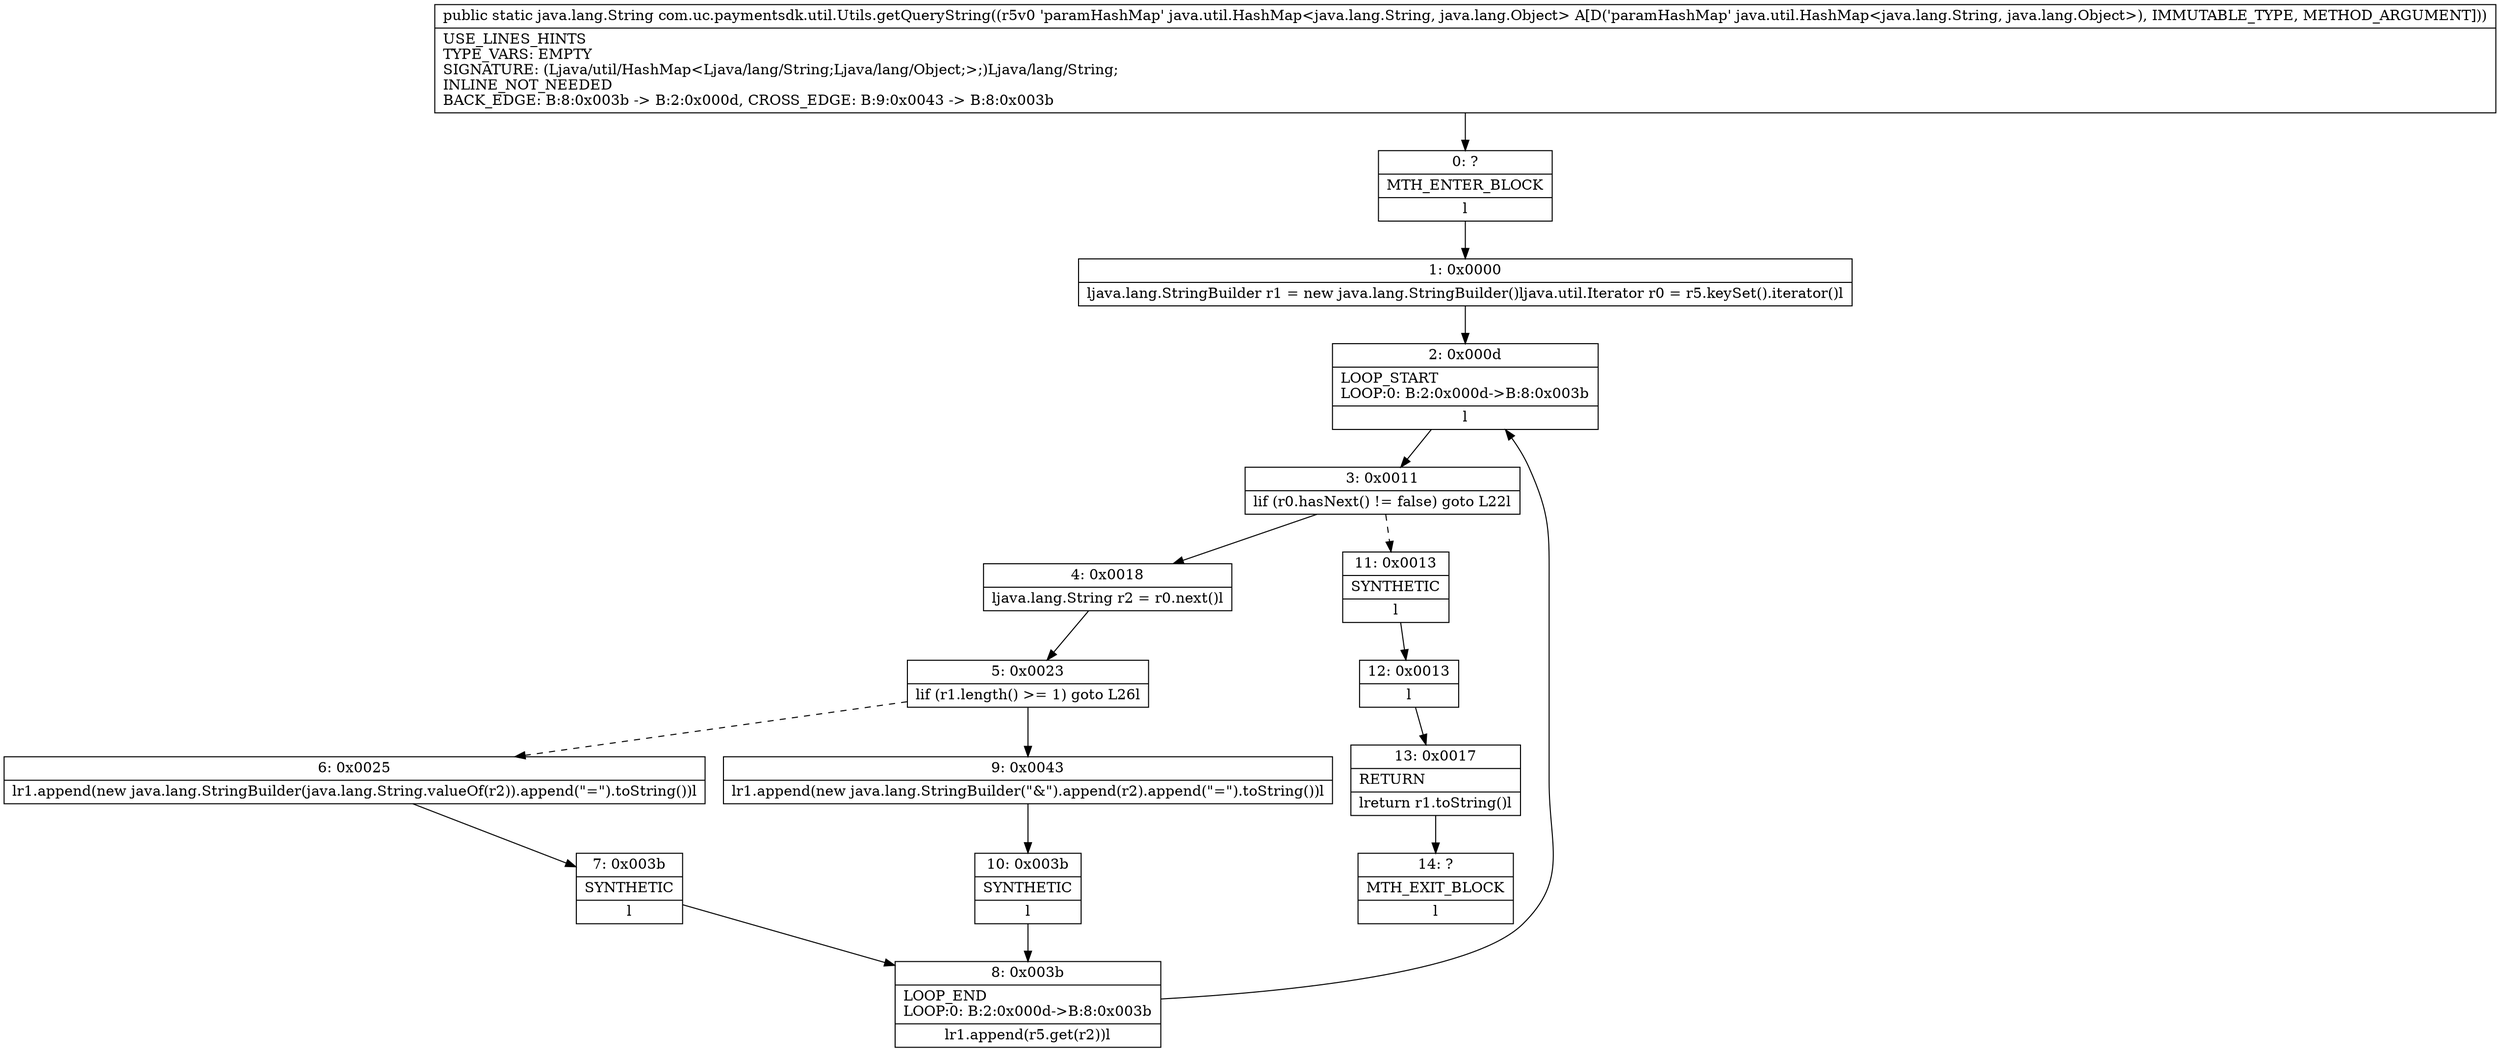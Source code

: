 digraph "CFG forcom.uc.paymentsdk.util.Utils.getQueryString(Ljava\/util\/HashMap;)Ljava\/lang\/String;" {
Node_0 [shape=record,label="{0\:\ ?|MTH_ENTER_BLOCK\l|l}"];
Node_1 [shape=record,label="{1\:\ 0x0000|ljava.lang.StringBuilder r1 = new java.lang.StringBuilder()ljava.util.Iterator r0 = r5.keySet().iterator()l}"];
Node_2 [shape=record,label="{2\:\ 0x000d|LOOP_START\lLOOP:0: B:2:0x000d\-\>B:8:0x003b\l|l}"];
Node_3 [shape=record,label="{3\:\ 0x0011|lif (r0.hasNext() != false) goto L22l}"];
Node_4 [shape=record,label="{4\:\ 0x0018|ljava.lang.String r2 = r0.next()l}"];
Node_5 [shape=record,label="{5\:\ 0x0023|lif (r1.length() \>= 1) goto L26l}"];
Node_6 [shape=record,label="{6\:\ 0x0025|lr1.append(new java.lang.StringBuilder(java.lang.String.valueOf(r2)).append(\"=\").toString())l}"];
Node_7 [shape=record,label="{7\:\ 0x003b|SYNTHETIC\l|l}"];
Node_8 [shape=record,label="{8\:\ 0x003b|LOOP_END\lLOOP:0: B:2:0x000d\-\>B:8:0x003b\l|lr1.append(r5.get(r2))l}"];
Node_9 [shape=record,label="{9\:\ 0x0043|lr1.append(new java.lang.StringBuilder(\"&\").append(r2).append(\"=\").toString())l}"];
Node_10 [shape=record,label="{10\:\ 0x003b|SYNTHETIC\l|l}"];
Node_11 [shape=record,label="{11\:\ 0x0013|SYNTHETIC\l|l}"];
Node_12 [shape=record,label="{12\:\ 0x0013|l}"];
Node_13 [shape=record,label="{13\:\ 0x0017|RETURN\l|lreturn r1.toString()l}"];
Node_14 [shape=record,label="{14\:\ ?|MTH_EXIT_BLOCK\l|l}"];
MethodNode[shape=record,label="{public static java.lang.String com.uc.paymentsdk.util.Utils.getQueryString((r5v0 'paramHashMap' java.util.HashMap\<java.lang.String, java.lang.Object\> A[D('paramHashMap' java.util.HashMap\<java.lang.String, java.lang.Object\>), IMMUTABLE_TYPE, METHOD_ARGUMENT]))  | USE_LINES_HINTS\lTYPE_VARS: EMPTY\lSIGNATURE: (Ljava\/util\/HashMap\<Ljava\/lang\/String;Ljava\/lang\/Object;\>;)Ljava\/lang\/String;\lINLINE_NOT_NEEDED\lBACK_EDGE: B:8:0x003b \-\> B:2:0x000d, CROSS_EDGE: B:9:0x0043 \-\> B:8:0x003b\l}"];
MethodNode -> Node_0;
Node_0 -> Node_1;
Node_1 -> Node_2;
Node_2 -> Node_3;
Node_3 -> Node_4;
Node_3 -> Node_11[style=dashed];
Node_4 -> Node_5;
Node_5 -> Node_6[style=dashed];
Node_5 -> Node_9;
Node_6 -> Node_7;
Node_7 -> Node_8;
Node_8 -> Node_2;
Node_9 -> Node_10;
Node_10 -> Node_8;
Node_11 -> Node_12;
Node_12 -> Node_13;
Node_13 -> Node_14;
}

